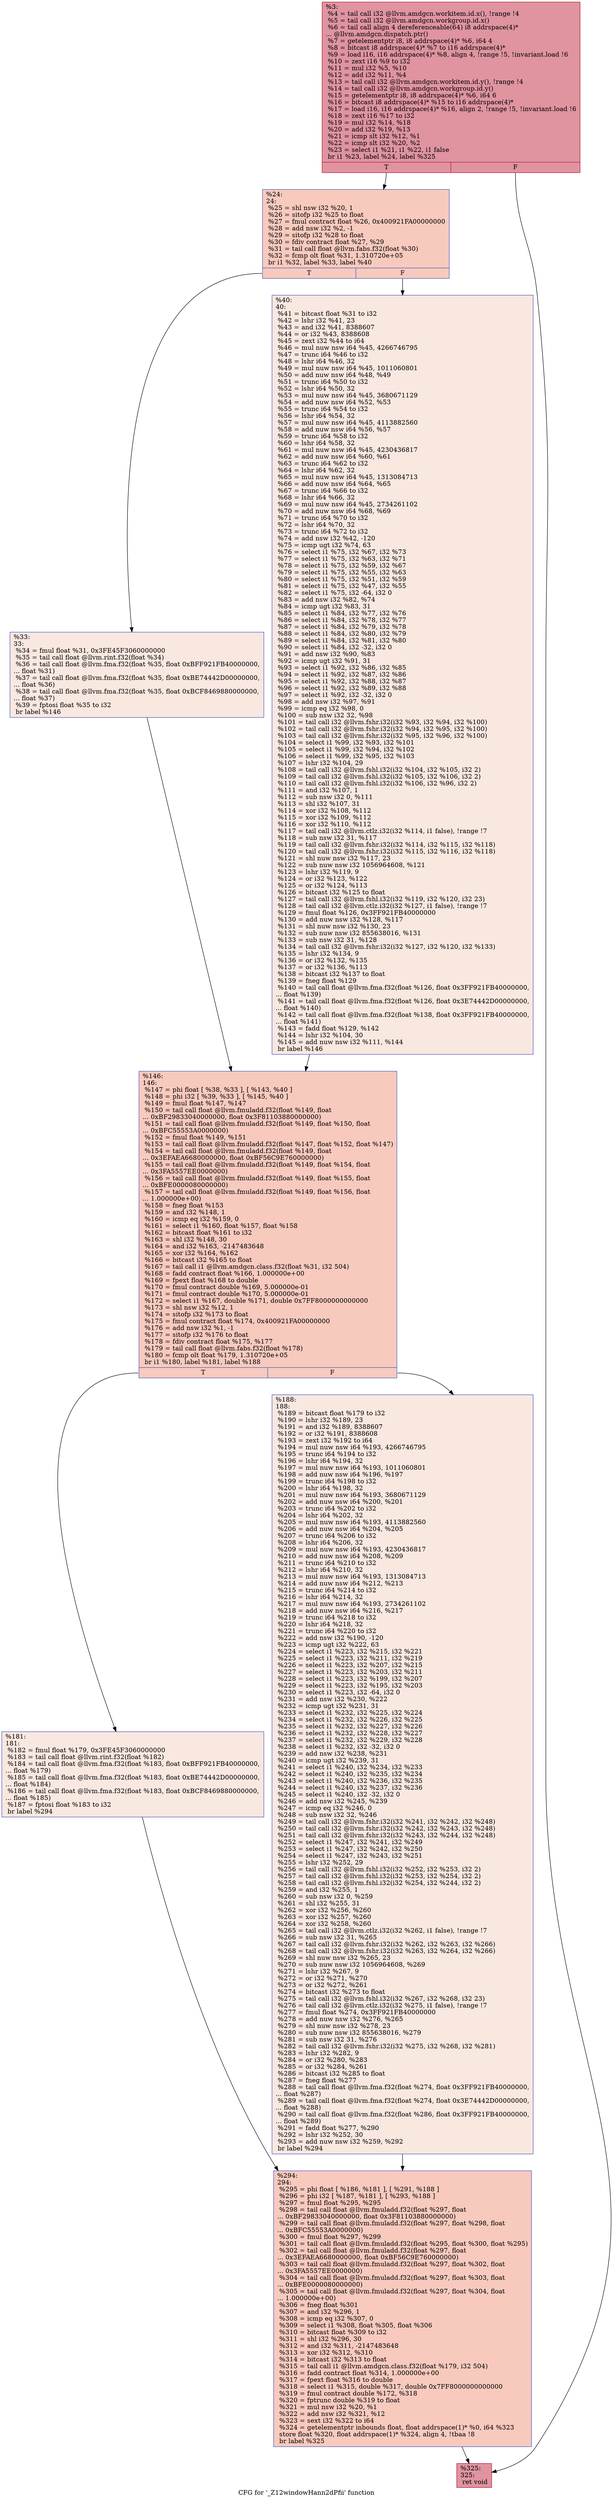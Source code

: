 digraph "CFG for '_Z12windowHann2dPfii' function" {
	label="CFG for '_Z12windowHann2dPfii' function";

	Node0x64eb3e0 [shape=record,color="#b70d28ff", style=filled, fillcolor="#b70d2870",label="{%3:\l  %4 = tail call i32 @llvm.amdgcn.workitem.id.x(), !range !4\l  %5 = tail call i32 @llvm.amdgcn.workgroup.id.x()\l  %6 = tail call align 4 dereferenceable(64) i8 addrspace(4)*\l... @llvm.amdgcn.dispatch.ptr()\l  %7 = getelementptr i8, i8 addrspace(4)* %6, i64 4\l  %8 = bitcast i8 addrspace(4)* %7 to i16 addrspace(4)*\l  %9 = load i16, i16 addrspace(4)* %8, align 4, !range !5, !invariant.load !6\l  %10 = zext i16 %9 to i32\l  %11 = mul i32 %5, %10\l  %12 = add i32 %11, %4\l  %13 = tail call i32 @llvm.amdgcn.workitem.id.y(), !range !4\l  %14 = tail call i32 @llvm.amdgcn.workgroup.id.y()\l  %15 = getelementptr i8, i8 addrspace(4)* %6, i64 6\l  %16 = bitcast i8 addrspace(4)* %15 to i16 addrspace(4)*\l  %17 = load i16, i16 addrspace(4)* %16, align 2, !range !5, !invariant.load !6\l  %18 = zext i16 %17 to i32\l  %19 = mul i32 %14, %18\l  %20 = add i32 %19, %13\l  %21 = icmp slt i32 %12, %1\l  %22 = icmp slt i32 %20, %2\l  %23 = select i1 %21, i1 %22, i1 false\l  br i1 %23, label %24, label %325\l|{<s0>T|<s1>F}}"];
	Node0x64eb3e0:s0 -> Node0x64eee70;
	Node0x64eb3e0:s1 -> Node0x64eef00;
	Node0x64eee70 [shape=record,color="#3d50c3ff", style=filled, fillcolor="#ef886b70",label="{%24:\l24:                                               \l  %25 = shl nsw i32 %20, 1\l  %26 = sitofp i32 %25 to float\l  %27 = fmul contract float %26, 0x400921FA00000000\l  %28 = add nsw i32 %2, -1\l  %29 = sitofp i32 %28 to float\l  %30 = fdiv contract float %27, %29\l  %31 = tail call float @llvm.fabs.f32(float %30)\l  %32 = fcmp olt float %31, 1.310720e+05\l  br i1 %32, label %33, label %40\l|{<s0>T|<s1>F}}"];
	Node0x64eee70:s0 -> Node0x64edd30;
	Node0x64eee70:s1 -> Node0x64eddc0;
	Node0x64edd30 [shape=record,color="#3d50c3ff", style=filled, fillcolor="#f1ccb870",label="{%33:\l33:                                               \l  %34 = fmul float %31, 0x3FE45F3060000000\l  %35 = tail call float @llvm.rint.f32(float %34)\l  %36 = tail call float @llvm.fma.f32(float %35, float 0xBFF921FB40000000,\l... float %31)\l  %37 = tail call float @llvm.fma.f32(float %35, float 0xBE74442D00000000,\l... float %36)\l  %38 = tail call float @llvm.fma.f32(float %35, float 0xBCF8469880000000,\l... float %37)\l  %39 = fptosi float %35 to i32\l  br label %146\l}"];
	Node0x64edd30 -> Node0x64f0c30;
	Node0x64eddc0 [shape=record,color="#3d50c3ff", style=filled, fillcolor="#f1ccb870",label="{%40:\l40:                                               \l  %41 = bitcast float %31 to i32\l  %42 = lshr i32 %41, 23\l  %43 = and i32 %41, 8388607\l  %44 = or i32 %43, 8388608\l  %45 = zext i32 %44 to i64\l  %46 = mul nuw nsw i64 %45, 4266746795\l  %47 = trunc i64 %46 to i32\l  %48 = lshr i64 %46, 32\l  %49 = mul nuw nsw i64 %45, 1011060801\l  %50 = add nuw nsw i64 %48, %49\l  %51 = trunc i64 %50 to i32\l  %52 = lshr i64 %50, 32\l  %53 = mul nuw nsw i64 %45, 3680671129\l  %54 = add nuw nsw i64 %52, %53\l  %55 = trunc i64 %54 to i32\l  %56 = lshr i64 %54, 32\l  %57 = mul nuw nsw i64 %45, 4113882560\l  %58 = add nuw nsw i64 %56, %57\l  %59 = trunc i64 %58 to i32\l  %60 = lshr i64 %58, 32\l  %61 = mul nuw nsw i64 %45, 4230436817\l  %62 = add nuw nsw i64 %60, %61\l  %63 = trunc i64 %62 to i32\l  %64 = lshr i64 %62, 32\l  %65 = mul nuw nsw i64 %45, 1313084713\l  %66 = add nuw nsw i64 %64, %65\l  %67 = trunc i64 %66 to i32\l  %68 = lshr i64 %66, 32\l  %69 = mul nuw nsw i64 %45, 2734261102\l  %70 = add nuw nsw i64 %68, %69\l  %71 = trunc i64 %70 to i32\l  %72 = lshr i64 %70, 32\l  %73 = trunc i64 %72 to i32\l  %74 = add nsw i32 %42, -120\l  %75 = icmp ugt i32 %74, 63\l  %76 = select i1 %75, i32 %67, i32 %73\l  %77 = select i1 %75, i32 %63, i32 %71\l  %78 = select i1 %75, i32 %59, i32 %67\l  %79 = select i1 %75, i32 %55, i32 %63\l  %80 = select i1 %75, i32 %51, i32 %59\l  %81 = select i1 %75, i32 %47, i32 %55\l  %82 = select i1 %75, i32 -64, i32 0\l  %83 = add nsw i32 %82, %74\l  %84 = icmp ugt i32 %83, 31\l  %85 = select i1 %84, i32 %77, i32 %76\l  %86 = select i1 %84, i32 %78, i32 %77\l  %87 = select i1 %84, i32 %79, i32 %78\l  %88 = select i1 %84, i32 %80, i32 %79\l  %89 = select i1 %84, i32 %81, i32 %80\l  %90 = select i1 %84, i32 -32, i32 0\l  %91 = add nsw i32 %90, %83\l  %92 = icmp ugt i32 %91, 31\l  %93 = select i1 %92, i32 %86, i32 %85\l  %94 = select i1 %92, i32 %87, i32 %86\l  %95 = select i1 %92, i32 %88, i32 %87\l  %96 = select i1 %92, i32 %89, i32 %88\l  %97 = select i1 %92, i32 -32, i32 0\l  %98 = add nsw i32 %97, %91\l  %99 = icmp eq i32 %98, 0\l  %100 = sub nsw i32 32, %98\l  %101 = tail call i32 @llvm.fshr.i32(i32 %93, i32 %94, i32 %100)\l  %102 = tail call i32 @llvm.fshr.i32(i32 %94, i32 %95, i32 %100)\l  %103 = tail call i32 @llvm.fshr.i32(i32 %95, i32 %96, i32 %100)\l  %104 = select i1 %99, i32 %93, i32 %101\l  %105 = select i1 %99, i32 %94, i32 %102\l  %106 = select i1 %99, i32 %95, i32 %103\l  %107 = lshr i32 %104, 29\l  %108 = tail call i32 @llvm.fshl.i32(i32 %104, i32 %105, i32 2)\l  %109 = tail call i32 @llvm.fshl.i32(i32 %105, i32 %106, i32 2)\l  %110 = tail call i32 @llvm.fshl.i32(i32 %106, i32 %96, i32 2)\l  %111 = and i32 %107, 1\l  %112 = sub nsw i32 0, %111\l  %113 = shl i32 %107, 31\l  %114 = xor i32 %108, %112\l  %115 = xor i32 %109, %112\l  %116 = xor i32 %110, %112\l  %117 = tail call i32 @llvm.ctlz.i32(i32 %114, i1 false), !range !7\l  %118 = sub nsw i32 31, %117\l  %119 = tail call i32 @llvm.fshr.i32(i32 %114, i32 %115, i32 %118)\l  %120 = tail call i32 @llvm.fshr.i32(i32 %115, i32 %116, i32 %118)\l  %121 = shl nuw nsw i32 %117, 23\l  %122 = sub nuw nsw i32 1056964608, %121\l  %123 = lshr i32 %119, 9\l  %124 = or i32 %123, %122\l  %125 = or i32 %124, %113\l  %126 = bitcast i32 %125 to float\l  %127 = tail call i32 @llvm.fshl.i32(i32 %119, i32 %120, i32 23)\l  %128 = tail call i32 @llvm.ctlz.i32(i32 %127, i1 false), !range !7\l  %129 = fmul float %126, 0x3FF921FB40000000\l  %130 = add nuw nsw i32 %128, %117\l  %131 = shl nuw nsw i32 %130, 23\l  %132 = sub nuw nsw i32 855638016, %131\l  %133 = sub nsw i32 31, %128\l  %134 = tail call i32 @llvm.fshr.i32(i32 %127, i32 %120, i32 %133)\l  %135 = lshr i32 %134, 9\l  %136 = or i32 %132, %135\l  %137 = or i32 %136, %113\l  %138 = bitcast i32 %137 to float\l  %139 = fneg float %129\l  %140 = tail call float @llvm.fma.f32(float %126, float 0x3FF921FB40000000,\l... float %139)\l  %141 = tail call float @llvm.fma.f32(float %126, float 0x3E74442D00000000,\l... float %140)\l  %142 = tail call float @llvm.fma.f32(float %138, float 0x3FF921FB40000000,\l... float %141)\l  %143 = fadd float %129, %142\l  %144 = lshr i32 %104, 30\l  %145 = add nuw nsw i32 %111, %144\l  br label %146\l}"];
	Node0x64eddc0 -> Node0x64f0c30;
	Node0x64f0c30 [shape=record,color="#3d50c3ff", style=filled, fillcolor="#ef886b70",label="{%146:\l146:                                              \l  %147 = phi float [ %38, %33 ], [ %143, %40 ]\l  %148 = phi i32 [ %39, %33 ], [ %145, %40 ]\l  %149 = fmul float %147, %147\l  %150 = tail call float @llvm.fmuladd.f32(float %149, float\l... 0xBF29833040000000, float 0x3F81103880000000)\l  %151 = tail call float @llvm.fmuladd.f32(float %149, float %150, float\l... 0xBFC55553A0000000)\l  %152 = fmul float %149, %151\l  %153 = tail call float @llvm.fmuladd.f32(float %147, float %152, float %147)\l  %154 = tail call float @llvm.fmuladd.f32(float %149, float\l... 0x3EFAEA6680000000, float 0xBF56C9E760000000)\l  %155 = tail call float @llvm.fmuladd.f32(float %149, float %154, float\l... 0x3FA5557EE0000000)\l  %156 = tail call float @llvm.fmuladd.f32(float %149, float %155, float\l... 0xBFE0000080000000)\l  %157 = tail call float @llvm.fmuladd.f32(float %149, float %156, float\l... 1.000000e+00)\l  %158 = fneg float %153\l  %159 = and i32 %148, 1\l  %160 = icmp eq i32 %159, 0\l  %161 = select i1 %160, float %157, float %158\l  %162 = bitcast float %161 to i32\l  %163 = shl i32 %148, 30\l  %164 = and i32 %163, -2147483648\l  %165 = xor i32 %164, %162\l  %166 = bitcast i32 %165 to float\l  %167 = tail call i1 @llvm.amdgcn.class.f32(float %31, i32 504)\l  %168 = fadd contract float %166, 1.000000e+00\l  %169 = fpext float %168 to double\l  %170 = fmul contract double %169, 5.000000e-01\l  %171 = fmul contract double %170, 5.000000e-01\l  %172 = select i1 %167, double %171, double 0x7FF8000000000000\l  %173 = shl nsw i32 %12, 1\l  %174 = sitofp i32 %173 to float\l  %175 = fmul contract float %174, 0x400921FA00000000\l  %176 = add nsw i32 %1, -1\l  %177 = sitofp i32 %176 to float\l  %178 = fdiv contract float %175, %177\l  %179 = tail call float @llvm.fabs.f32(float %178)\l  %180 = fcmp olt float %179, 1.310720e+05\l  br i1 %180, label %181, label %188\l|{<s0>T|<s1>F}}"];
	Node0x64f0c30:s0 -> Node0x64f85e0;
	Node0x64f0c30:s1 -> Node0x64f8670;
	Node0x64f85e0 [shape=record,color="#3d50c3ff", style=filled, fillcolor="#f1ccb870",label="{%181:\l181:                                              \l  %182 = fmul float %179, 0x3FE45F3060000000\l  %183 = tail call float @llvm.rint.f32(float %182)\l  %184 = tail call float @llvm.fma.f32(float %183, float 0xBFF921FB40000000,\l... float %179)\l  %185 = tail call float @llvm.fma.f32(float %183, float 0xBE74442D00000000,\l... float %184)\l  %186 = tail call float @llvm.fma.f32(float %183, float 0xBCF8469880000000,\l... float %185)\l  %187 = fptosi float %183 to i32\l  br label %294\l}"];
	Node0x64f85e0 -> Node0x64f8d30;
	Node0x64f8670 [shape=record,color="#3d50c3ff", style=filled, fillcolor="#f1ccb870",label="{%188:\l188:                                              \l  %189 = bitcast float %179 to i32\l  %190 = lshr i32 %189, 23\l  %191 = and i32 %189, 8388607\l  %192 = or i32 %191, 8388608\l  %193 = zext i32 %192 to i64\l  %194 = mul nuw nsw i64 %193, 4266746795\l  %195 = trunc i64 %194 to i32\l  %196 = lshr i64 %194, 32\l  %197 = mul nuw nsw i64 %193, 1011060801\l  %198 = add nuw nsw i64 %196, %197\l  %199 = trunc i64 %198 to i32\l  %200 = lshr i64 %198, 32\l  %201 = mul nuw nsw i64 %193, 3680671129\l  %202 = add nuw nsw i64 %200, %201\l  %203 = trunc i64 %202 to i32\l  %204 = lshr i64 %202, 32\l  %205 = mul nuw nsw i64 %193, 4113882560\l  %206 = add nuw nsw i64 %204, %205\l  %207 = trunc i64 %206 to i32\l  %208 = lshr i64 %206, 32\l  %209 = mul nuw nsw i64 %193, 4230436817\l  %210 = add nuw nsw i64 %208, %209\l  %211 = trunc i64 %210 to i32\l  %212 = lshr i64 %210, 32\l  %213 = mul nuw nsw i64 %193, 1313084713\l  %214 = add nuw nsw i64 %212, %213\l  %215 = trunc i64 %214 to i32\l  %216 = lshr i64 %214, 32\l  %217 = mul nuw nsw i64 %193, 2734261102\l  %218 = add nuw nsw i64 %216, %217\l  %219 = trunc i64 %218 to i32\l  %220 = lshr i64 %218, 32\l  %221 = trunc i64 %220 to i32\l  %222 = add nsw i32 %190, -120\l  %223 = icmp ugt i32 %222, 63\l  %224 = select i1 %223, i32 %215, i32 %221\l  %225 = select i1 %223, i32 %211, i32 %219\l  %226 = select i1 %223, i32 %207, i32 %215\l  %227 = select i1 %223, i32 %203, i32 %211\l  %228 = select i1 %223, i32 %199, i32 %207\l  %229 = select i1 %223, i32 %195, i32 %203\l  %230 = select i1 %223, i32 -64, i32 0\l  %231 = add nsw i32 %230, %222\l  %232 = icmp ugt i32 %231, 31\l  %233 = select i1 %232, i32 %225, i32 %224\l  %234 = select i1 %232, i32 %226, i32 %225\l  %235 = select i1 %232, i32 %227, i32 %226\l  %236 = select i1 %232, i32 %228, i32 %227\l  %237 = select i1 %232, i32 %229, i32 %228\l  %238 = select i1 %232, i32 -32, i32 0\l  %239 = add nsw i32 %238, %231\l  %240 = icmp ugt i32 %239, 31\l  %241 = select i1 %240, i32 %234, i32 %233\l  %242 = select i1 %240, i32 %235, i32 %234\l  %243 = select i1 %240, i32 %236, i32 %235\l  %244 = select i1 %240, i32 %237, i32 %236\l  %245 = select i1 %240, i32 -32, i32 0\l  %246 = add nsw i32 %245, %239\l  %247 = icmp eq i32 %246, 0\l  %248 = sub nsw i32 32, %246\l  %249 = tail call i32 @llvm.fshr.i32(i32 %241, i32 %242, i32 %248)\l  %250 = tail call i32 @llvm.fshr.i32(i32 %242, i32 %243, i32 %248)\l  %251 = tail call i32 @llvm.fshr.i32(i32 %243, i32 %244, i32 %248)\l  %252 = select i1 %247, i32 %241, i32 %249\l  %253 = select i1 %247, i32 %242, i32 %250\l  %254 = select i1 %247, i32 %243, i32 %251\l  %255 = lshr i32 %252, 29\l  %256 = tail call i32 @llvm.fshl.i32(i32 %252, i32 %253, i32 2)\l  %257 = tail call i32 @llvm.fshl.i32(i32 %253, i32 %254, i32 2)\l  %258 = tail call i32 @llvm.fshl.i32(i32 %254, i32 %244, i32 2)\l  %259 = and i32 %255, 1\l  %260 = sub nsw i32 0, %259\l  %261 = shl i32 %255, 31\l  %262 = xor i32 %256, %260\l  %263 = xor i32 %257, %260\l  %264 = xor i32 %258, %260\l  %265 = tail call i32 @llvm.ctlz.i32(i32 %262, i1 false), !range !7\l  %266 = sub nsw i32 31, %265\l  %267 = tail call i32 @llvm.fshr.i32(i32 %262, i32 %263, i32 %266)\l  %268 = tail call i32 @llvm.fshr.i32(i32 %263, i32 %264, i32 %266)\l  %269 = shl nuw nsw i32 %265, 23\l  %270 = sub nuw nsw i32 1056964608, %269\l  %271 = lshr i32 %267, 9\l  %272 = or i32 %271, %270\l  %273 = or i32 %272, %261\l  %274 = bitcast i32 %273 to float\l  %275 = tail call i32 @llvm.fshl.i32(i32 %267, i32 %268, i32 23)\l  %276 = tail call i32 @llvm.ctlz.i32(i32 %275, i1 false), !range !7\l  %277 = fmul float %274, 0x3FF921FB40000000\l  %278 = add nuw nsw i32 %276, %265\l  %279 = shl nuw nsw i32 %278, 23\l  %280 = sub nuw nsw i32 855638016, %279\l  %281 = sub nsw i32 31, %276\l  %282 = tail call i32 @llvm.fshr.i32(i32 %275, i32 %268, i32 %281)\l  %283 = lshr i32 %282, 9\l  %284 = or i32 %280, %283\l  %285 = or i32 %284, %261\l  %286 = bitcast i32 %285 to float\l  %287 = fneg float %277\l  %288 = tail call float @llvm.fma.f32(float %274, float 0x3FF921FB40000000,\l... float %287)\l  %289 = tail call float @llvm.fma.f32(float %274, float 0x3E74442D00000000,\l... float %288)\l  %290 = tail call float @llvm.fma.f32(float %286, float 0x3FF921FB40000000,\l... float %289)\l  %291 = fadd float %277, %290\l  %292 = lshr i32 %252, 30\l  %293 = add nuw nsw i32 %259, %292\l  br label %294\l}"];
	Node0x64f8670 -> Node0x64f8d30;
	Node0x64f8d30 [shape=record,color="#3d50c3ff", style=filled, fillcolor="#ef886b70",label="{%294:\l294:                                              \l  %295 = phi float [ %186, %181 ], [ %291, %188 ]\l  %296 = phi i32 [ %187, %181 ], [ %293, %188 ]\l  %297 = fmul float %295, %295\l  %298 = tail call float @llvm.fmuladd.f32(float %297, float\l... 0xBF29833040000000, float 0x3F81103880000000)\l  %299 = tail call float @llvm.fmuladd.f32(float %297, float %298, float\l... 0xBFC55553A0000000)\l  %300 = fmul float %297, %299\l  %301 = tail call float @llvm.fmuladd.f32(float %295, float %300, float %295)\l  %302 = tail call float @llvm.fmuladd.f32(float %297, float\l... 0x3EFAEA6680000000, float 0xBF56C9E760000000)\l  %303 = tail call float @llvm.fmuladd.f32(float %297, float %302, float\l... 0x3FA5557EE0000000)\l  %304 = tail call float @llvm.fmuladd.f32(float %297, float %303, float\l... 0xBFE0000080000000)\l  %305 = tail call float @llvm.fmuladd.f32(float %297, float %304, float\l... 1.000000e+00)\l  %306 = fneg float %301\l  %307 = and i32 %296, 1\l  %308 = icmp eq i32 %307, 0\l  %309 = select i1 %308, float %305, float %306\l  %310 = bitcast float %309 to i32\l  %311 = shl i32 %296, 30\l  %312 = and i32 %311, -2147483648\l  %313 = xor i32 %312, %310\l  %314 = bitcast i32 %313 to float\l  %315 = tail call i1 @llvm.amdgcn.class.f32(float %179, i32 504)\l  %316 = fadd contract float %314, 1.000000e+00\l  %317 = fpext float %316 to double\l  %318 = select i1 %315, double %317, double 0x7FF8000000000000\l  %319 = fmul contract double %172, %318\l  %320 = fptrunc double %319 to float\l  %321 = mul nsw i32 %20, %1\l  %322 = add nsw i32 %321, %12\l  %323 = sext i32 %322 to i64\l  %324 = getelementptr inbounds float, float addrspace(1)* %0, i64 %323\l  store float %320, float addrspace(1)* %324, align 4, !tbaa !8\l  br label %325\l}"];
	Node0x64f8d30 -> Node0x64eef00;
	Node0x64eef00 [shape=record,color="#b70d28ff", style=filled, fillcolor="#b70d2870",label="{%325:\l325:                                              \l  ret void\l}"];
}
